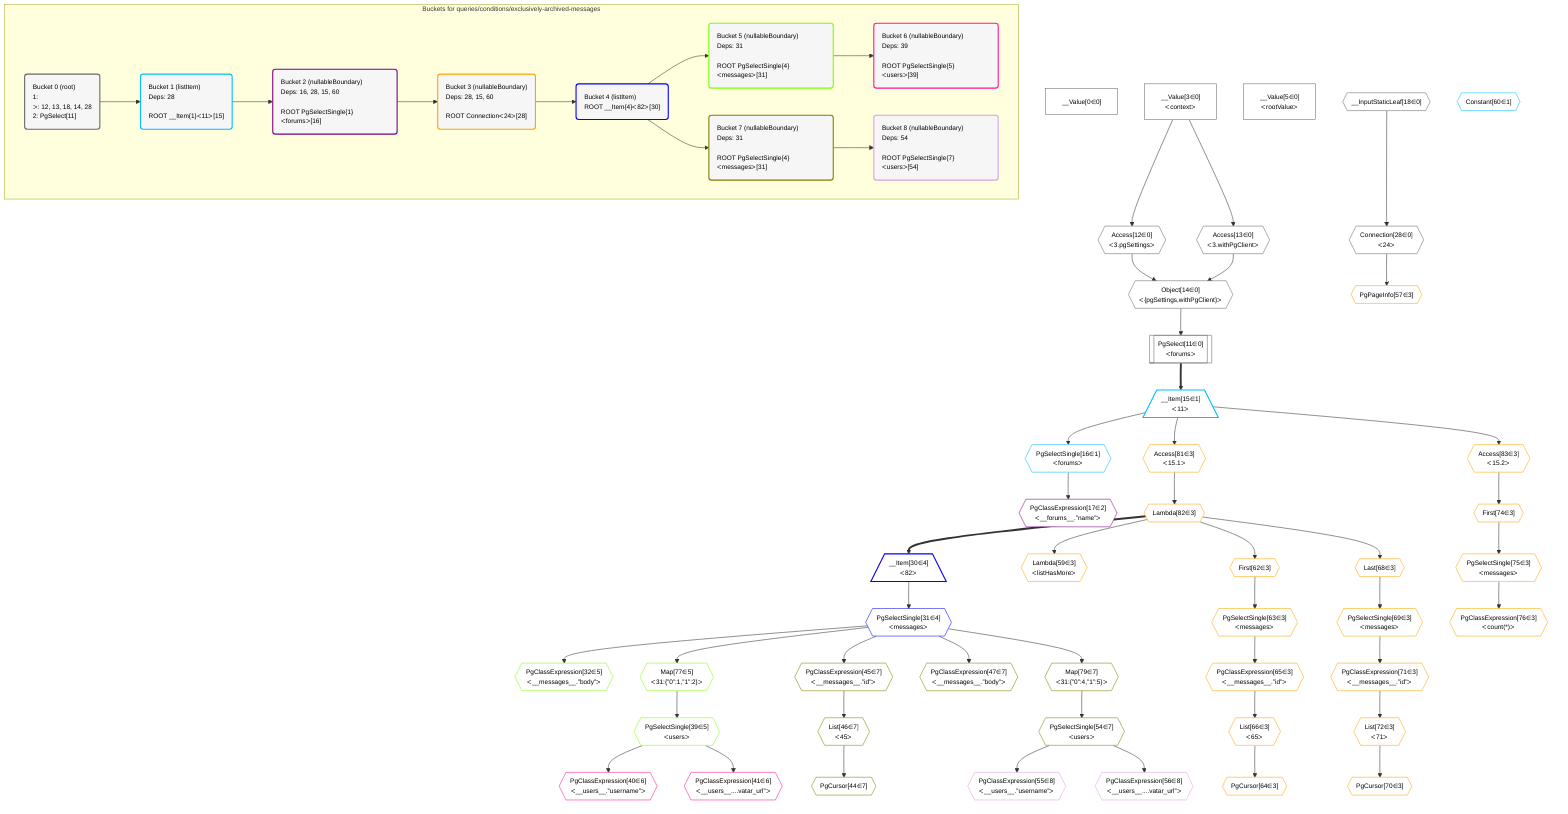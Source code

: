 %%{init: {'themeVariables': { 'fontSize': '12px'}}}%%
graph TD
    classDef path fill:#eee,stroke:#000,color:#000
    classDef plan fill:#fff,stroke-width:1px,color:#000
    classDef itemplan fill:#fff,stroke-width:2px,color:#000
    classDef unbatchedplan fill:#dff,stroke-width:1px,color:#000
    classDef sideeffectplan fill:#fcc,stroke-width:2px,color:#000
    classDef bucket fill:#f6f6f6,color:#000,stroke-width:2px,text-align:left


    %% define steps
    __Value0["__Value[0∈0]"]:::plan
    __Value3["__Value[3∈0]<br />ᐸcontextᐳ"]:::plan
    __Value5["__Value[5∈0]<br />ᐸrootValueᐳ"]:::plan
    Access12{{"Access[12∈0]<br />ᐸ3.pgSettingsᐳ"}}:::plan
    Access13{{"Access[13∈0]<br />ᐸ3.withPgClientᐳ"}}:::plan
    Object14{{"Object[14∈0]<br />ᐸ{pgSettings,withPgClient}ᐳ"}}:::plan
    PgSelect11[["PgSelect[11∈0]<br />ᐸforumsᐳ"]]:::plan
    __Item15[/"__Item[15∈1]<br />ᐸ11ᐳ"\]:::itemplan
    PgSelectSingle16{{"PgSelectSingle[16∈1]<br />ᐸforumsᐳ"}}:::plan
    PgClassExpression17{{"PgClassExpression[17∈2]<br />ᐸ__forums__.”name”ᐳ"}}:::plan
    __InputStaticLeaf18{{"__InputStaticLeaf[18∈0]"}}:::plan
    Connection28{{"Connection[28∈0]<br />ᐸ24ᐳ"}}:::plan
    Access81{{"Access[81∈3]<br />ᐸ15.1ᐳ"}}:::plan
    Lambda82{{"Lambda[82∈3]"}}:::plan
    __Item30[/"__Item[30∈4]<br />ᐸ82ᐳ"\]:::itemplan
    PgSelectSingle31{{"PgSelectSingle[31∈4]<br />ᐸmessagesᐳ"}}:::plan
    PgClassExpression32{{"PgClassExpression[32∈5]<br />ᐸ__messages__.”body”ᐳ"}}:::plan
    Map77{{"Map[77∈5]<br />ᐸ31:{”0”:1,”1”:2}ᐳ"}}:::plan
    PgSelectSingle39{{"PgSelectSingle[39∈5]<br />ᐸusersᐳ"}}:::plan
    PgClassExpression40{{"PgClassExpression[40∈6]<br />ᐸ__users__.”username”ᐳ"}}:::plan
    PgClassExpression41{{"PgClassExpression[41∈6]<br />ᐸ__users__....vatar_url”ᐳ"}}:::plan
    PgClassExpression45{{"PgClassExpression[45∈7]<br />ᐸ__messages__.”id”ᐳ"}}:::plan
    List46{{"List[46∈7]<br />ᐸ45ᐳ"}}:::plan
    PgCursor44{{"PgCursor[44∈7]"}}:::plan
    PgClassExpression47{{"PgClassExpression[47∈7]<br />ᐸ__messages__.”body”ᐳ"}}:::plan
    Map79{{"Map[79∈7]<br />ᐸ31:{”0”:4,”1”:5}ᐳ"}}:::plan
    PgSelectSingle54{{"PgSelectSingle[54∈7]<br />ᐸusersᐳ"}}:::plan
    PgClassExpression55{{"PgClassExpression[55∈8]<br />ᐸ__users__.”username”ᐳ"}}:::plan
    PgClassExpression56{{"PgClassExpression[56∈8]<br />ᐸ__users__....vatar_url”ᐳ"}}:::plan
    PgPageInfo57{{"PgPageInfo[57∈3]"}}:::plan
    Lambda59{{"Lambda[59∈3]<br />ᐸlistHasMoreᐳ"}}:::plan
    Constant60{{"Constant[60∈1]"}}:::plan
    First62{{"First[62∈3]"}}:::plan
    PgSelectSingle63{{"PgSelectSingle[63∈3]<br />ᐸmessagesᐳ"}}:::plan
    PgClassExpression65{{"PgClassExpression[65∈3]<br />ᐸ__messages__.”id”ᐳ"}}:::plan
    List66{{"List[66∈3]<br />ᐸ65ᐳ"}}:::plan
    PgCursor64{{"PgCursor[64∈3]"}}:::plan
    Last68{{"Last[68∈3]"}}:::plan
    PgSelectSingle69{{"PgSelectSingle[69∈3]<br />ᐸmessagesᐳ"}}:::plan
    PgClassExpression71{{"PgClassExpression[71∈3]<br />ᐸ__messages__.”id”ᐳ"}}:::plan
    List72{{"List[72∈3]<br />ᐸ71ᐳ"}}:::plan
    PgCursor70{{"PgCursor[70∈3]"}}:::plan
    Access83{{"Access[83∈3]<br />ᐸ15.2ᐳ"}}:::plan
    First74{{"First[74∈3]"}}:::plan
    PgSelectSingle75{{"PgSelectSingle[75∈3]<br />ᐸmessagesᐳ"}}:::plan
    PgClassExpression76{{"PgClassExpression[76∈3]<br />ᐸcount(*)ᐳ"}}:::plan

    %% plan dependencies
    __Value3 --> Access12
    __Value3 --> Access13
    Access12 & Access13 --> Object14
    Object14 --> PgSelect11
    PgSelect11 ==> __Item15
    __Item15 --> PgSelectSingle16
    PgSelectSingle16 --> PgClassExpression17
    __InputStaticLeaf18 --> Connection28
    __Item15 --> Access81
    Access81 --> Lambda82
    Lambda82 ==> __Item30
    __Item30 --> PgSelectSingle31
    PgSelectSingle31 --> PgClassExpression32
    PgSelectSingle31 --> Map77
    Map77 --> PgSelectSingle39
    PgSelectSingle39 --> PgClassExpression40
    PgSelectSingle39 --> PgClassExpression41
    PgSelectSingle31 --> PgClassExpression45
    PgClassExpression45 --> List46
    List46 --> PgCursor44
    PgSelectSingle31 --> PgClassExpression47
    PgSelectSingle31 --> Map79
    Map79 --> PgSelectSingle54
    PgSelectSingle54 --> PgClassExpression55
    PgSelectSingle54 --> PgClassExpression56
    Connection28 --> PgPageInfo57
    Lambda82 --> Lambda59
    Lambda82 --> First62
    First62 --> PgSelectSingle63
    PgSelectSingle63 --> PgClassExpression65
    PgClassExpression65 --> List66
    List66 --> PgCursor64
    Lambda82 --> Last68
    Last68 --> PgSelectSingle69
    PgSelectSingle69 --> PgClassExpression71
    PgClassExpression71 --> List72
    List72 --> PgCursor70
    __Item15 --> Access83
    Access83 --> First74
    First74 --> PgSelectSingle75
    PgSelectSingle75 --> PgClassExpression76

    subgraph "Buckets for queries/conditions/exclusively-archived-messages"
    Bucket0("Bucket 0 (root)<br />1: <br />ᐳ: 12, 13, 18, 14, 28<br />2: PgSelect[11]"):::bucket
    classDef bucket0 stroke:#696969
    class Bucket0,__Value0,__Value3,__Value5,PgSelect11,Access12,Access13,Object14,__InputStaticLeaf18,Connection28 bucket0
    Bucket1("Bucket 1 (listItem)<br />Deps: 28<br /><br />ROOT __Item{1}ᐸ11ᐳ[15]"):::bucket
    classDef bucket1 stroke:#00bfff
    class Bucket1,__Item15,PgSelectSingle16,Constant60 bucket1
    Bucket2("Bucket 2 (nullableBoundary)<br />Deps: 16, 28, 15, 60<br /><br />ROOT PgSelectSingle{1}ᐸforumsᐳ[16]"):::bucket
    classDef bucket2 stroke:#7f007f
    class Bucket2,PgClassExpression17 bucket2
    Bucket3("Bucket 3 (nullableBoundary)<br />Deps: 28, 15, 60<br /><br />ROOT Connectionᐸ24ᐳ[28]"):::bucket
    classDef bucket3 stroke:#ffa500
    class Bucket3,PgPageInfo57,Lambda59,First62,PgSelectSingle63,PgCursor64,PgClassExpression65,List66,Last68,PgSelectSingle69,PgCursor70,PgClassExpression71,List72,First74,PgSelectSingle75,PgClassExpression76,Access81,Lambda82,Access83 bucket3
    Bucket4("Bucket 4 (listItem)<br />ROOT __Item{4}ᐸ82ᐳ[30]"):::bucket
    classDef bucket4 stroke:#0000ff
    class Bucket4,__Item30,PgSelectSingle31 bucket4
    Bucket5("Bucket 5 (nullableBoundary)<br />Deps: 31<br /><br />ROOT PgSelectSingle{4}ᐸmessagesᐳ[31]"):::bucket
    classDef bucket5 stroke:#7fff00
    class Bucket5,PgClassExpression32,PgSelectSingle39,Map77 bucket5
    Bucket6("Bucket 6 (nullableBoundary)<br />Deps: 39<br /><br />ROOT PgSelectSingle{5}ᐸusersᐳ[39]"):::bucket
    classDef bucket6 stroke:#ff1493
    class Bucket6,PgClassExpression40,PgClassExpression41 bucket6
    Bucket7("Bucket 7 (nullableBoundary)<br />Deps: 31<br /><br />ROOT PgSelectSingle{4}ᐸmessagesᐳ[31]"):::bucket
    classDef bucket7 stroke:#808000
    class Bucket7,PgCursor44,PgClassExpression45,List46,PgClassExpression47,PgSelectSingle54,Map79 bucket7
    Bucket8("Bucket 8 (nullableBoundary)<br />Deps: 54<br /><br />ROOT PgSelectSingle{7}ᐸusersᐳ[54]"):::bucket
    classDef bucket8 stroke:#dda0dd
    class Bucket8,PgClassExpression55,PgClassExpression56 bucket8
    Bucket0 --> Bucket1
    Bucket1 --> Bucket2
    Bucket2 --> Bucket3
    Bucket3 --> Bucket4
    Bucket4 --> Bucket5 & Bucket7
    Bucket5 --> Bucket6
    Bucket7 --> Bucket8
    end